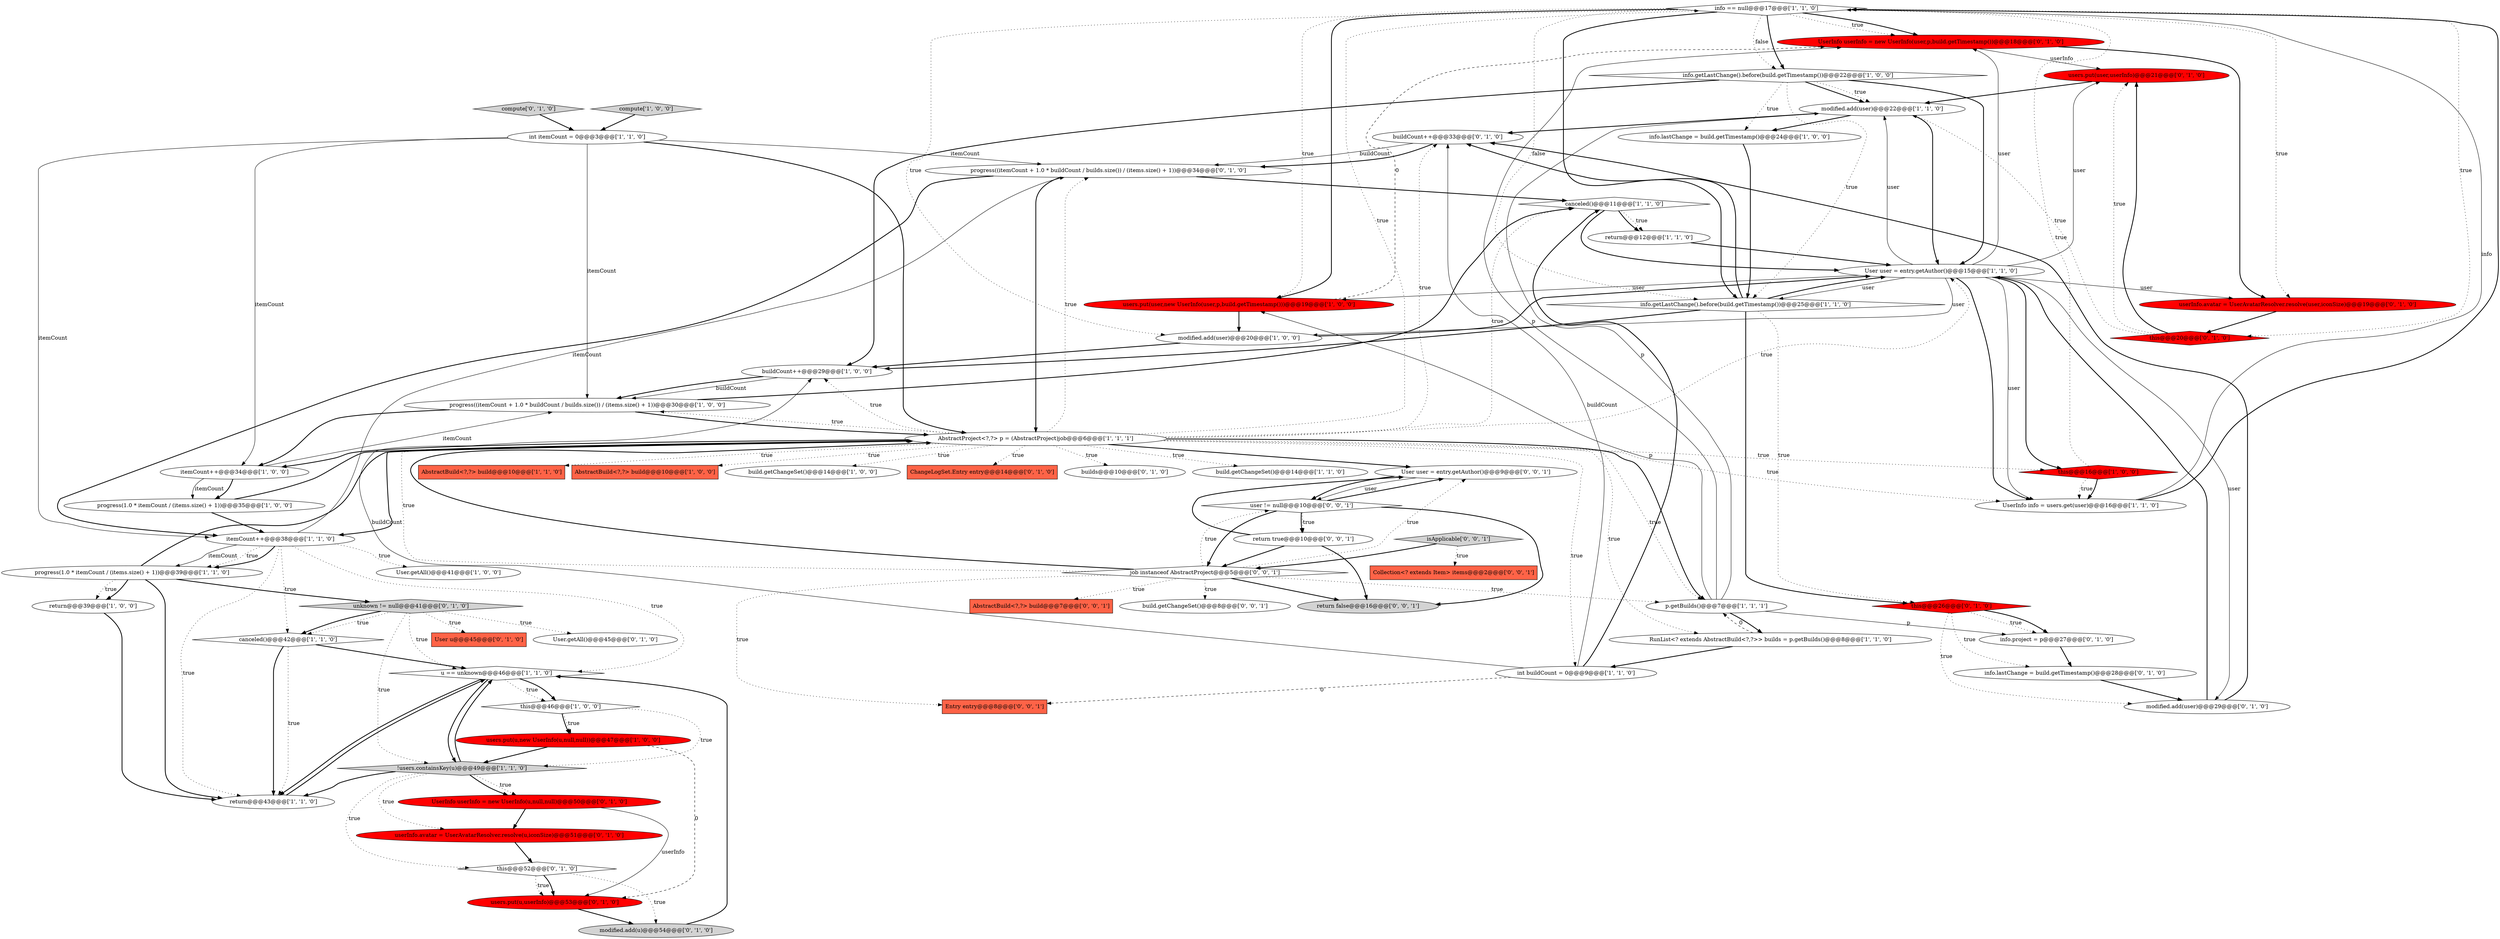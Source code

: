 digraph {
15 [style = filled, label = "info == null@@@17@@@['1', '1', '0']", fillcolor = white, shape = diamond image = "AAA0AAABBB1BBB"];
8 [style = filled, label = "UserInfo info = users.get(user)@@@16@@@['1', '1', '0']", fillcolor = white, shape = ellipse image = "AAA0AAABBB1BBB"];
26 [style = filled, label = "u == unknown@@@46@@@['1', '1', '0']", fillcolor = white, shape = diamond image = "AAA0AAABBB1BBB"];
57 [style = filled, label = "Collection<? extends Item> items@@@2@@@['0', '0', '1']", fillcolor = tomato, shape = box image = "AAA0AAABBB3BBB"];
34 [style = filled, label = "AbstractBuild<?,?> build@@@10@@@['1', '1', '0']", fillcolor = tomato, shape = box image = "AAA0AAABBB1BBB"];
58 [style = filled, label = "user != null@@@10@@@['0', '0', '1']", fillcolor = white, shape = diamond image = "AAA0AAABBB3BBB"];
53 [style = filled, label = "UserInfo userInfo = new UserInfo(user,p,build.getTimestamp())@@@18@@@['0', '1', '0']", fillcolor = red, shape = ellipse image = "AAA1AAABBB2BBB"];
66 [style = filled, label = "job instanceof AbstractProject@@@5@@@['0', '0', '1']", fillcolor = white, shape = diamond image = "AAA0AAABBB3BBB"];
22 [style = filled, label = "progress(1.0 * itemCount / (items.size() + 1))@@@35@@@['1', '0', '0']", fillcolor = white, shape = ellipse image = "AAA0AAABBB1BBB"];
2 [style = filled, label = "return@@@12@@@['1', '1', '0']", fillcolor = white, shape = ellipse image = "AAA0AAABBB1BBB"];
50 [style = filled, label = "users.put(user,userInfo)@@@21@@@['0', '1', '0']", fillcolor = red, shape = ellipse image = "AAA1AAABBB2BBB"];
63 [style = filled, label = "isApplicable['0', '0', '1']", fillcolor = lightgray, shape = diamond image = "AAA0AAABBB3BBB"];
41 [style = filled, label = "compute['0', '1', '0']", fillcolor = lightgray, shape = diamond image = "AAA0AAABBB2BBB"];
45 [style = filled, label = "this@@@20@@@['0', '1', '0']", fillcolor = red, shape = diamond image = "AAA1AAABBB2BBB"];
62 [style = filled, label = "build.getChangeSet()@@@8@@@['0', '0', '1']", fillcolor = white, shape = ellipse image = "AAA0AAABBB3BBB"];
17 [style = filled, label = "users.put(u,new UserInfo(u,null,null))@@@47@@@['1', '0', '0']", fillcolor = red, shape = ellipse image = "AAA1AAABBB1BBB"];
10 [style = filled, label = "canceled()@@@11@@@['1', '1', '0']", fillcolor = white, shape = diamond image = "AAA0AAABBB1BBB"];
55 [style = filled, label = "unknown != null@@@41@@@['0', '1', '0']", fillcolor = lightgray, shape = diamond image = "AAA0AAABBB2BBB"];
60 [style = filled, label = "AbstractBuild<?,?> build@@@7@@@['0', '0', '1']", fillcolor = tomato, shape = box image = "AAA0AAABBB3BBB"];
1 [style = filled, label = "AbstractBuild<?,?> build@@@10@@@['1', '0', '0']", fillcolor = tomato, shape = box image = "AAA0AAABBB1BBB"];
11 [style = filled, label = "this@@@16@@@['1', '0', '0']", fillcolor = red, shape = diamond image = "AAA1AAABBB1BBB"];
48 [style = filled, label = "this@@@52@@@['0', '1', '0']", fillcolor = white, shape = diamond image = "AAA0AAABBB2BBB"];
5 [style = filled, label = "this@@@46@@@['1', '0', '0']", fillcolor = white, shape = diamond image = "AAA0AAABBB1BBB"];
49 [style = filled, label = "User u@@@45@@@['0', '1', '0']", fillcolor = tomato, shape = box image = "AAA0AAABBB2BBB"];
36 [style = filled, label = "this@@@26@@@['0', '1', '0']", fillcolor = red, shape = diamond image = "AAA1AAABBB2BBB"];
20 [style = filled, label = "modified.add(user)@@@20@@@['1', '0', '0']", fillcolor = white, shape = ellipse image = "AAA0AAABBB1BBB"];
23 [style = filled, label = "build.getChangeSet()@@@14@@@['1', '0', '0']", fillcolor = white, shape = ellipse image = "AAA0AAABBB1BBB"];
28 [style = filled, label = "return@@@39@@@['1', '0', '0']", fillcolor = white, shape = ellipse image = "AAA0AAABBB1BBB"];
35 [style = filled, label = "compute['1', '0', '0']", fillcolor = lightgray, shape = diamond image = "AAA0AAABBB1BBB"];
9 [style = filled, label = "progress(1.0 * itemCount / (items.size() + 1))@@@39@@@['1', '1', '0']", fillcolor = white, shape = ellipse image = "AAA0AAABBB1BBB"];
12 [style = filled, label = "!users.containsKey(u)@@@49@@@['1', '1', '0']", fillcolor = lightgray, shape = diamond image = "AAA0AAABBB1BBB"];
7 [style = filled, label = "info.getLastChange().before(build.getTimestamp())@@@25@@@['1', '1', '0']", fillcolor = white, shape = diamond image = "AAA0AAABBB1BBB"];
21 [style = filled, label = "progress((itemCount + 1.0 * buildCount / builds.size()) / (items.size() + 1))@@@30@@@['1', '0', '0']", fillcolor = white, shape = ellipse image = "AAA0AAABBB1BBB"];
38 [style = filled, label = "modified.add(u)@@@54@@@['0', '1', '0']", fillcolor = lightgray, shape = ellipse image = "AAA0AAABBB2BBB"];
42 [style = filled, label = "ChangeLogSet.Entry entry@@@14@@@['0', '1', '0']", fillcolor = tomato, shape = box image = "AAA0AAABBB2BBB"];
54 [style = filled, label = "info.lastChange = build.getTimestamp()@@@28@@@['0', '1', '0']", fillcolor = white, shape = ellipse image = "AAA0AAABBB2BBB"];
18 [style = filled, label = "itemCount++@@@34@@@['1', '0', '0']", fillcolor = white, shape = ellipse image = "AAA0AAABBB1BBB"];
29 [style = filled, label = "RunList<? extends AbstractBuild<?,?>> builds = p.getBuilds()@@@8@@@['1', '1', '0']", fillcolor = white, shape = ellipse image = "AAA0AAABBB1BBB"];
64 [style = filled, label = "Entry entry@@@8@@@['0', '0', '1']", fillcolor = tomato, shape = box image = "AAA0AAABBB3BBB"];
65 [style = filled, label = "return true@@@10@@@['0', '0', '1']", fillcolor = white, shape = ellipse image = "AAA0AAABBB3BBB"];
61 [style = filled, label = "User user = entry.getAuthor()@@@9@@@['0', '0', '1']", fillcolor = white, shape = ellipse image = "AAA0AAABBB3BBB"];
46 [style = filled, label = "users.put(u,userInfo)@@@53@@@['0', '1', '0']", fillcolor = red, shape = ellipse image = "AAA1AAABBB2BBB"];
44 [style = filled, label = "userInfo.avatar = UserAvatarResolver.resolve(u,iconSize)@@@51@@@['0', '1', '0']", fillcolor = red, shape = ellipse image = "AAA1AAABBB2BBB"];
39 [style = filled, label = "User.getAll()@@@45@@@['0', '1', '0']", fillcolor = white, shape = ellipse image = "AAA0AAABBB2BBB"];
51 [style = filled, label = "builds@@@10@@@['0', '1', '0']", fillcolor = white, shape = ellipse image = "AAA0AAABBB2BBB"];
59 [style = filled, label = "return false@@@16@@@['0', '0', '1']", fillcolor = lightgray, shape = ellipse image = "AAA0AAABBB3BBB"];
0 [style = filled, label = "itemCount++@@@38@@@['1', '1', '0']", fillcolor = white, shape = ellipse image = "AAA0AAABBB1BBB"];
19 [style = filled, label = "buildCount++@@@29@@@['1', '0', '0']", fillcolor = white, shape = ellipse image = "AAA0AAABBB1BBB"];
37 [style = filled, label = "buildCount++@@@33@@@['0', '1', '0']", fillcolor = white, shape = ellipse image = "AAA0AAABBB2BBB"];
14 [style = filled, label = "int itemCount = 0@@@3@@@['1', '1', '0']", fillcolor = white, shape = ellipse image = "AAA0AAABBB1BBB"];
4 [style = filled, label = "p.getBuilds()@@@7@@@['1', '1', '1']", fillcolor = white, shape = ellipse image = "AAA0AAABBB1BBB"];
27 [style = filled, label = "info.lastChange = build.getTimestamp()@@@24@@@['1', '0', '0']", fillcolor = white, shape = ellipse image = "AAA0AAABBB1BBB"];
16 [style = filled, label = "modified.add(user)@@@22@@@['1', '1', '0']", fillcolor = white, shape = ellipse image = "AAA0AAABBB1BBB"];
13 [style = filled, label = "User user = entry.getAuthor()@@@15@@@['1', '1', '0']", fillcolor = white, shape = ellipse image = "AAA0AAABBB1BBB"];
25 [style = filled, label = "build.getChangeSet()@@@14@@@['1', '1', '0']", fillcolor = white, shape = ellipse image = "AAA0AAABBB1BBB"];
40 [style = filled, label = "UserInfo userInfo = new UserInfo(u,null,null)@@@50@@@['0', '1', '0']", fillcolor = red, shape = ellipse image = "AAA1AAABBB2BBB"];
3 [style = filled, label = "info.getLastChange().before(build.getTimestamp())@@@22@@@['1', '0', '0']", fillcolor = white, shape = diamond image = "AAA0AAABBB1BBB"];
56 [style = filled, label = "progress((itemCount + 1.0 * buildCount / builds.size()) / (items.size() + 1))@@@34@@@['0', '1', '0']", fillcolor = white, shape = ellipse image = "AAA0AAABBB2BBB"];
47 [style = filled, label = "info.project = p@@@27@@@['0', '1', '0']", fillcolor = white, shape = ellipse image = "AAA0AAABBB2BBB"];
52 [style = filled, label = "modified.add(user)@@@29@@@['0', '1', '0']", fillcolor = white, shape = ellipse image = "AAA0AAABBB2BBB"];
43 [style = filled, label = "userInfo.avatar = UserAvatarResolver.resolve(user,iconSize)@@@19@@@['0', '1', '0']", fillcolor = red, shape = ellipse image = "AAA1AAABBB2BBB"];
24 [style = filled, label = "users.put(user,new UserInfo(user,p,build.getTimestamp()))@@@19@@@['1', '0', '0']", fillcolor = red, shape = ellipse image = "AAA1AAABBB1BBB"];
30 [style = filled, label = "return@@@43@@@['1', '1', '0']", fillcolor = white, shape = ellipse image = "AAA0AAABBB1BBB"];
33 [style = filled, label = "canceled()@@@42@@@['1', '1', '0']", fillcolor = white, shape = diamond image = "AAA0AAABBB1BBB"];
31 [style = filled, label = "User.getAll()@@@41@@@['1', '0', '0']", fillcolor = white, shape = ellipse image = "AAA0AAABBB1BBB"];
32 [style = filled, label = "int buildCount = 0@@@9@@@['1', '1', '0']", fillcolor = white, shape = ellipse image = "AAA0AAABBB1BBB"];
6 [style = filled, label = "AbstractProject<?,?> p = (AbstractProject)job@@@6@@@['1', '1', '1']", fillcolor = white, shape = ellipse image = "AAA0AAABBB1BBB"];
66->4 [style = dotted, label="true"];
21->10 [style = bold, label=""];
16->37 [style = bold, label=""];
12->40 [style = dotted, label="true"];
0->9 [style = solid, label="itemCount"];
55->39 [style = dotted, label="true"];
19->21 [style = solid, label="buildCount"];
7->36 [style = dotted, label="true"];
8->15 [style = solid, label="info"];
14->21 [style = solid, label="itemCount"];
6->1 [style = dotted, label="true"];
15->20 [style = dotted, label="true"];
6->32 [style = dotted, label="true"];
5->12 [style = dotted, label="true"];
3->16 [style = bold, label=""];
52->13 [style = bold, label=""];
32->19 [style = solid, label="buildCount"];
53->50 [style = solid, label="userInfo"];
6->19 [style = dotted, label="true"];
21->18 [style = bold, label=""];
9->6 [style = bold, label=""];
0->31 [style = dotted, label="true"];
3->27 [style = dotted, label="true"];
12->40 [style = bold, label=""];
26->12 [style = bold, label=""];
63->66 [style = bold, label=""];
18->22 [style = bold, label=""];
22->0 [style = bold, label=""];
3->19 [style = bold, label=""];
14->0 [style = solid, label="itemCount"];
66->64 [style = dotted, label="true"];
32->64 [style = dashed, label="0"];
17->46 [style = dashed, label="0"];
15->53 [style = dotted, label="true"];
27->7 [style = bold, label=""];
15->43 [style = dotted, label="true"];
13->43 [style = solid, label="user"];
58->59 [style = bold, label=""];
11->8 [style = dotted, label="true"];
38->26 [style = bold, label=""];
6->11 [style = dotted, label="true"];
11->15 [style = dotted, label="true"];
15->7 [style = dotted, label="false"];
36->54 [style = dotted, label="true"];
9->28 [style = dotted, label="true"];
6->15 [style = dotted, label="true"];
54->52 [style = bold, label=""];
46->38 [style = bold, label=""];
3->7 [style = dotted, label="true"];
28->30 [style = bold, label=""];
36->47 [style = dotted, label="true"];
66->6 [style = dotted, label="true"];
15->24 [style = dotted, label="true"];
52->37 [style = bold, label=""];
6->13 [style = dotted, label="true"];
55->12 [style = dotted, label="true"];
12->44 [style = dotted, label="true"];
30->26 [style = bold, label=""];
7->37 [style = bold, label=""];
6->37 [style = dotted, label="true"];
14->18 [style = solid, label="itemCount"];
13->24 [style = solid, label="user"];
65->66 [style = bold, label=""];
5->17 [style = bold, label=""];
13->11 [style = bold, label=""];
32->10 [style = bold, label=""];
43->45 [style = bold, label=""];
45->50 [style = dotted, label="true"];
48->46 [style = dotted, label="true"];
24->20 [style = bold, label=""];
56->10 [style = bold, label=""];
6->61 [style = bold, label=""];
32->37 [style = solid, label="buildCount"];
55->26 [style = dotted, label="true"];
6->4 [style = bold, label=""];
29->4 [style = dashed, label="0"];
47->54 [style = bold, label=""];
6->51 [style = dotted, label="true"];
6->29 [style = dotted, label="true"];
29->32 [style = bold, label=""];
14->56 [style = solid, label="itemCount"];
6->25 [style = dotted, label="true"];
33->30 [style = bold, label=""];
11->8 [style = bold, label=""];
18->21 [style = solid, label="itemCount"];
10->2 [style = bold, label=""];
65->61 [style = bold, label=""];
6->42 [style = dotted, label="true"];
36->52 [style = dotted, label="true"];
13->52 [style = solid, label="user"];
0->26 [style = dotted, label="true"];
20->19 [style = bold, label=""];
53->43 [style = bold, label=""];
14->6 [style = bold, label=""];
13->20 [style = solid, label="user"];
22->6 [style = bold, label=""];
56->6 [style = bold, label=""];
66->60 [style = dotted, label="true"];
58->61 [style = bold, label=""];
16->13 [style = bold, label=""];
20->13 [style = bold, label=""];
55->49 [style = dotted, label="true"];
8->15 [style = bold, label=""];
16->27 [style = bold, label=""];
61->58 [style = solid, label="user"];
13->7 [style = solid, label="user"];
6->18 [style = bold, label=""];
4->24 [style = solid, label="p"];
13->16 [style = solid, label="user"];
15->53 [style = bold, label=""];
4->29 [style = bold, label=""];
15->3 [style = bold, label=""];
35->14 [style = bold, label=""];
40->46 [style = solid, label="userInfo"];
0->30 [style = dotted, label="true"];
33->26 [style = bold, label=""];
58->66 [style = bold, label=""];
48->46 [style = bold, label=""];
9->28 [style = bold, label=""];
13->8 [style = solid, label="user"];
4->47 [style = solid, label="p"];
6->10 [style = dotted, label="true"];
55->33 [style = dotted, label="true"];
17->12 [style = bold, label=""];
58->65 [style = dotted, label="true"];
10->13 [style = bold, label=""];
10->2 [style = dotted, label="true"];
6->8 [style = dotted, label="true"];
6->21 [style = dotted, label="true"];
15->45 [style = dotted, label="true"];
7->19 [style = bold, label=""];
0->9 [style = dotted, label="true"];
58->65 [style = bold, label=""];
48->38 [style = dotted, label="true"];
7->36 [style = bold, label=""];
41->14 [style = bold, label=""];
37->56 [style = solid, label="buildCount"];
40->44 [style = bold, label=""];
6->56 [style = dotted, label="true"];
19->21 [style = bold, label=""];
7->13 [style = bold, label=""];
5->17 [style = dotted, label="true"];
13->53 [style = solid, label="user"];
0->9 [style = bold, label=""];
36->47 [style = bold, label=""];
15->3 [style = dotted, label="false"];
66->62 [style = dotted, label="true"];
66->61 [style = dotted, label="true"];
15->7 [style = bold, label=""];
21->6 [style = bold, label=""];
4->16 [style = solid, label="p"];
26->5 [style = bold, label=""];
0->33 [style = dotted, label="true"];
6->23 [style = dotted, label="true"];
50->16 [style = bold, label=""];
66->6 [style = bold, label=""];
4->53 [style = solid, label="p"];
56->0 [style = bold, label=""];
12->30 [style = bold, label=""];
9->30 [style = bold, label=""];
6->0 [style = bold, label=""];
12->26 [style = bold, label=""];
61->58 [style = bold, label=""];
33->30 [style = dotted, label="true"];
66->58 [style = dotted, label="true"];
0->56 [style = solid, label="itemCount"];
2->13 [style = bold, label=""];
26->30 [style = bold, label=""];
9->55 [style = bold, label=""];
24->53 [style = dashed, label="0"];
13->50 [style = solid, label="user"];
6->4 [style = dotted, label="true"];
45->50 [style = bold, label=""];
44->48 [style = bold, label=""];
15->24 [style = bold, label=""];
45->16 [style = dotted, label="true"];
65->59 [style = bold, label=""];
3->13 [style = bold, label=""];
6->34 [style = dotted, label="true"];
18->22 [style = solid, label="itemCount"];
63->57 [style = dotted, label="true"];
13->8 [style = bold, label=""];
66->59 [style = bold, label=""];
26->5 [style = dotted, label="true"];
55->33 [style = bold, label=""];
3->16 [style = dotted, label="true"];
37->56 [style = bold, label=""];
12->48 [style = dotted, label="true"];
}
